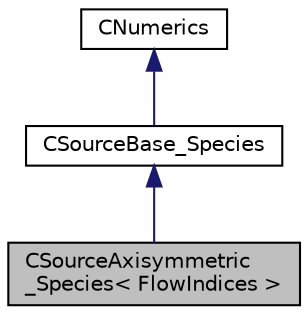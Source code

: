 digraph "CSourceAxisymmetric_Species&lt; FlowIndices &gt;"
{
 // LATEX_PDF_SIZE
  edge [fontname="Helvetica",fontsize="10",labelfontname="Helvetica",labelfontsize="10"];
  node [fontname="Helvetica",fontsize="10",shape=record];
  Node1 [label="CSourceAxisymmetric\l_Species\< FlowIndices \>",height=0.2,width=0.4,color="black", fillcolor="grey75", style="filled", fontcolor="black",tooltip="Class for source term for solving axisymmetric problems."];
  Node2 -> Node1 [dir="back",color="midnightblue",fontsize="10",style="solid",fontname="Helvetica"];
  Node2 [label="CSourceBase_Species",height=0.2,width=0.4,color="black", fillcolor="white", style="filled",URL="$classCSourceBase__Species.html",tooltip="Intermediate source term class to allocate the internally stored residual and Jacobian...."];
  Node3 -> Node2 [dir="back",color="midnightblue",fontsize="10",style="solid",fontname="Helvetica"];
  Node3 [label="CNumerics",height=0.2,width=0.4,color="black", fillcolor="white", style="filled",URL="$classCNumerics.html",tooltip="Class for defining the numerical methods."];
}
